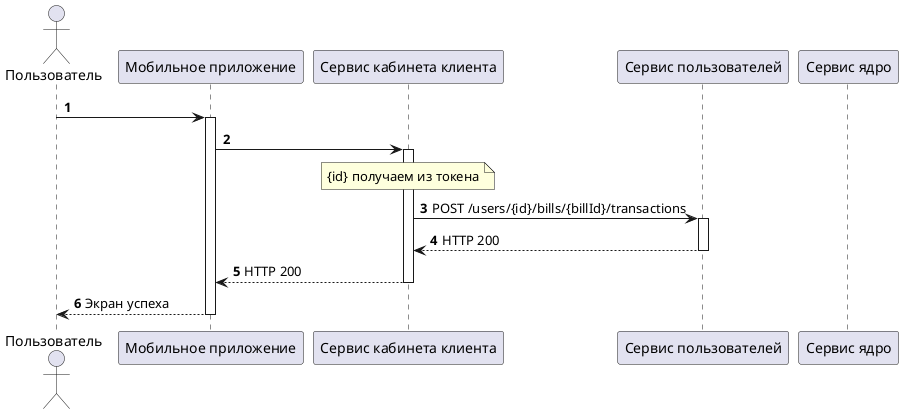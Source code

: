 @startuml
'https://plantuml.com/sequence-diagram

autonumber

actor "Пользователь" as User
participant "Мобильное приложение" as MobileApp
participant "Сервис кабинета клиента" as ClientService
participant "Сервис пользователей" as UserService
participant "Сервис ядро" as CoreService

User -> MobileApp
activate MobileApp

    MobileApp -> ClientService
    activate ClientService

        note over ClientService
        {id} получаем из токена
        end note

        ClientService -> UserService: POST /users/{id}/bills/{billId}/transactions
        activate UserService
        return HTTP 200
    return HTTP 200
return Экран успеха

@enduml
